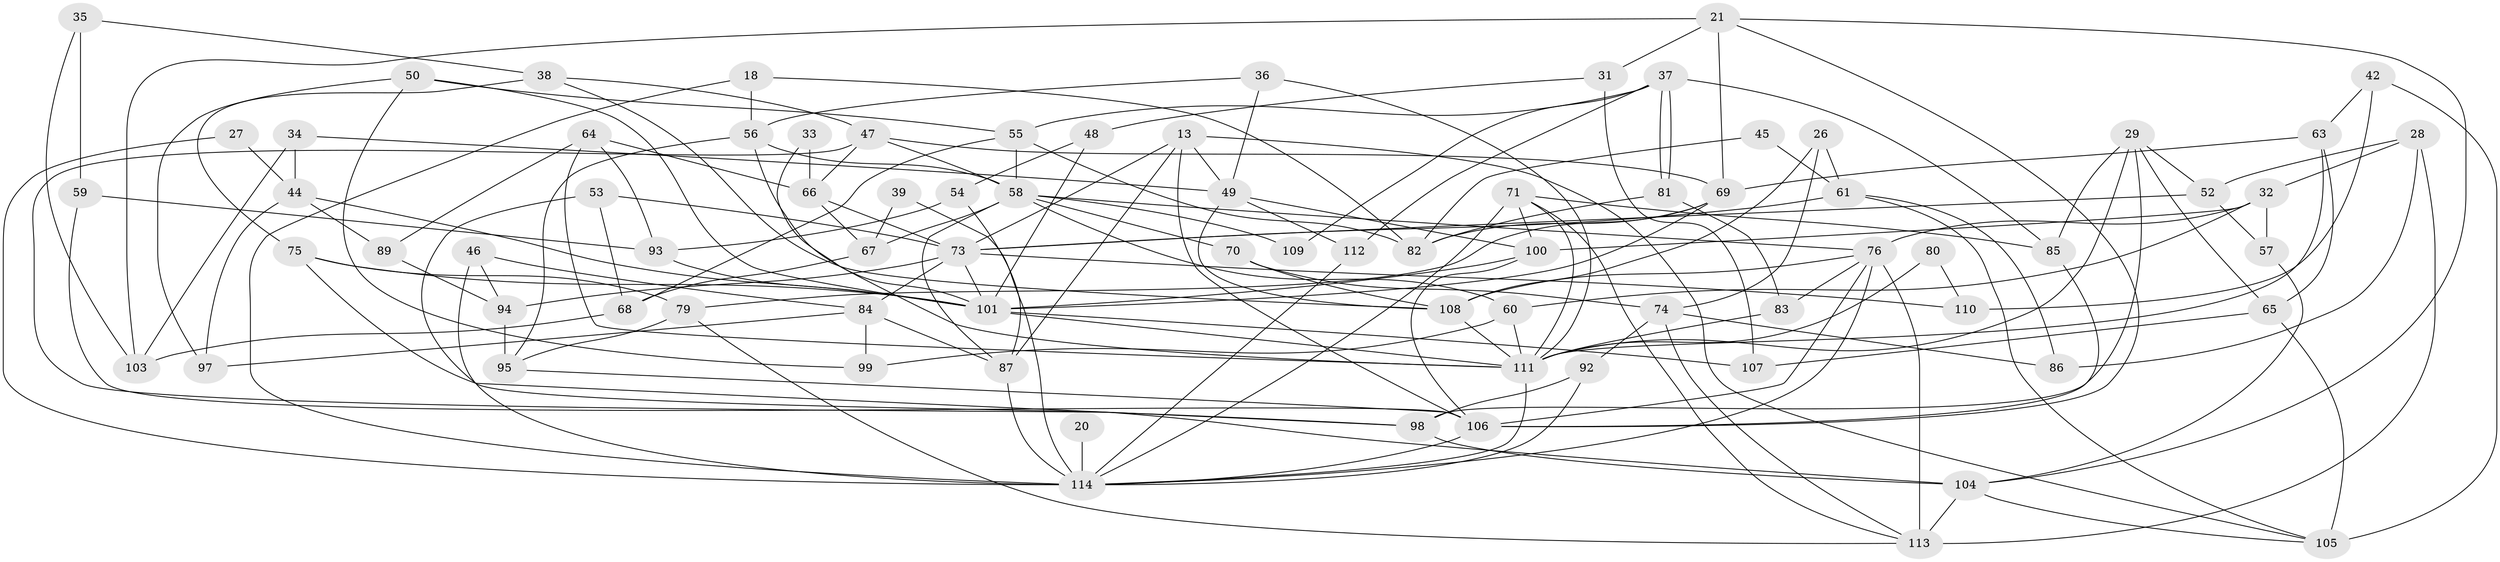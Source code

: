 // original degree distribution, {3: 0.2982456140350877, 4: 0.3333333333333333, 2: 0.09649122807017543, 6: 0.07017543859649122, 5: 0.13157894736842105, 7: 0.06140350877192982, 8: 0.008771929824561403}
// Generated by graph-tools (version 1.1) at 2025/54/03/04/25 21:54:03]
// undirected, 79 vertices, 174 edges
graph export_dot {
graph [start="1"]
  node [color=gray90,style=filled];
  13;
  18;
  20;
  21;
  26;
  27;
  28;
  29;
  31;
  32 [super="+4"];
  33;
  34;
  35;
  36;
  37;
  38;
  39;
  42;
  44;
  45;
  46;
  47;
  48;
  49;
  50;
  52;
  53;
  54;
  55;
  56;
  57;
  58 [super="+12"];
  59;
  60;
  61;
  63;
  64;
  65;
  66;
  67;
  68;
  69 [super="+5+43"];
  70;
  71;
  73 [super="+15+72"];
  74 [super="+8"];
  75;
  76;
  79;
  80;
  81;
  82 [super="+1"];
  83;
  84 [super="+51"];
  85;
  86;
  87 [super="+25"];
  89;
  92;
  93;
  94 [super="+6"];
  95;
  97;
  98 [super="+41"];
  99;
  100 [super="+14"];
  101 [super="+62+90"];
  103;
  104 [super="+9+102"];
  105;
  106 [super="+19+30"];
  107;
  108 [super="+77+40"];
  109;
  110;
  111 [super="+96+91"];
  112;
  113 [super="+88"];
  114 [super="+24+17"];
  13 -- 49;
  13 -- 105;
  13 -- 73;
  13 -- 87;
  13 -- 106;
  18 -- 56;
  18 -- 82;
  18 -- 114;
  20 -- 114 [weight=2];
  21 -- 106;
  21 -- 31;
  21 -- 103;
  21 -- 104;
  21 -- 69;
  26 -- 61;
  26 -- 74;
  26 -- 108;
  27 -- 44;
  27 -- 114 [weight=2];
  28 -- 32;
  28 -- 52;
  28 -- 86;
  28 -- 113;
  29 -- 85;
  29 -- 65;
  29 -- 52;
  29 -- 98;
  29 -- 111;
  31 -- 48;
  31 -- 107;
  32 -- 76;
  32 -- 60;
  32 -- 57;
  32 -- 100;
  33 -- 66;
  33 -- 111;
  34 -- 49;
  34 -- 103;
  34 -- 44;
  35 -- 38;
  35 -- 103;
  35 -- 59;
  36 -- 56;
  36 -- 49;
  36 -- 111;
  37 -- 55;
  37 -- 81;
  37 -- 81;
  37 -- 85;
  37 -- 109;
  37 -- 112;
  38 -- 75;
  38 -- 108;
  38 -- 47;
  39 -- 67;
  39 -- 114;
  42 -- 63;
  42 -- 105;
  42 -- 110;
  44 -- 89;
  44 -- 97;
  44 -- 101;
  45 -- 61;
  45 -- 82;
  46 -- 94;
  46 -- 84;
  46 -- 114;
  47 -- 66;
  47 -- 98 [weight=2];
  47 -- 69 [weight=2];
  47 -- 58;
  48 -- 54;
  48 -- 101;
  49 -- 100;
  49 -- 108 [weight=2];
  49 -- 112;
  50 -- 97;
  50 -- 101;
  50 -- 55;
  50 -- 99;
  52 -- 57;
  52 -- 73;
  53 -- 104;
  53 -- 68;
  53 -- 73;
  54 -- 93;
  54 -- 87;
  55 -- 68;
  55 -- 58;
  55 -- 82;
  56 -- 58;
  56 -- 101;
  56 -- 95;
  57 -- 104;
  58 -- 70;
  58 -- 60;
  58 -- 109;
  58 -- 87;
  58 -- 67;
  58 -- 76;
  59 -- 93;
  59 -- 106;
  60 -- 99;
  60 -- 111;
  61 -- 86;
  61 -- 105;
  61 -- 73 [weight=3];
  63 -- 65;
  63 -- 69;
  63 -- 111;
  64 -- 89;
  64 -- 66;
  64 -- 93;
  64 -- 111;
  65 -- 105;
  65 -- 107;
  66 -- 67;
  66 -- 73;
  67 -- 68;
  68 -- 103;
  69 -- 79;
  69 -- 82;
  69 -- 101;
  70 -- 74;
  70 -- 108;
  71 -- 113;
  71 -- 85;
  71 -- 100;
  71 -- 111;
  71 -- 114;
  73 -- 84;
  73 -- 94 [weight=2];
  73 -- 110 [weight=2];
  73 -- 101;
  74 -- 86;
  74 -- 92 [weight=2];
  74 -- 113;
  75 -- 79;
  75 -- 101;
  75 -- 98;
  76 -- 106;
  76 -- 83;
  76 -- 113 [weight=2];
  76 -- 108;
  76 -- 114;
  79 -- 95;
  79 -- 113;
  80 -- 111 [weight=2];
  80 -- 110;
  81 -- 82;
  81 -- 83;
  83 -- 111;
  84 -- 87 [weight=2];
  84 -- 97;
  84 -- 99;
  85 -- 106;
  87 -- 114 [weight=2];
  89 -- 94;
  92 -- 98;
  92 -- 114;
  93 -- 101;
  94 -- 95;
  95 -- 106;
  98 -- 104 [weight=2];
  100 -- 101;
  100 -- 106;
  101 -- 107;
  101 -- 111 [weight=2];
  104 -- 113;
  104 -- 105;
  106 -- 114;
  108 -- 111 [weight=2];
  111 -- 114;
  112 -- 114;
}
